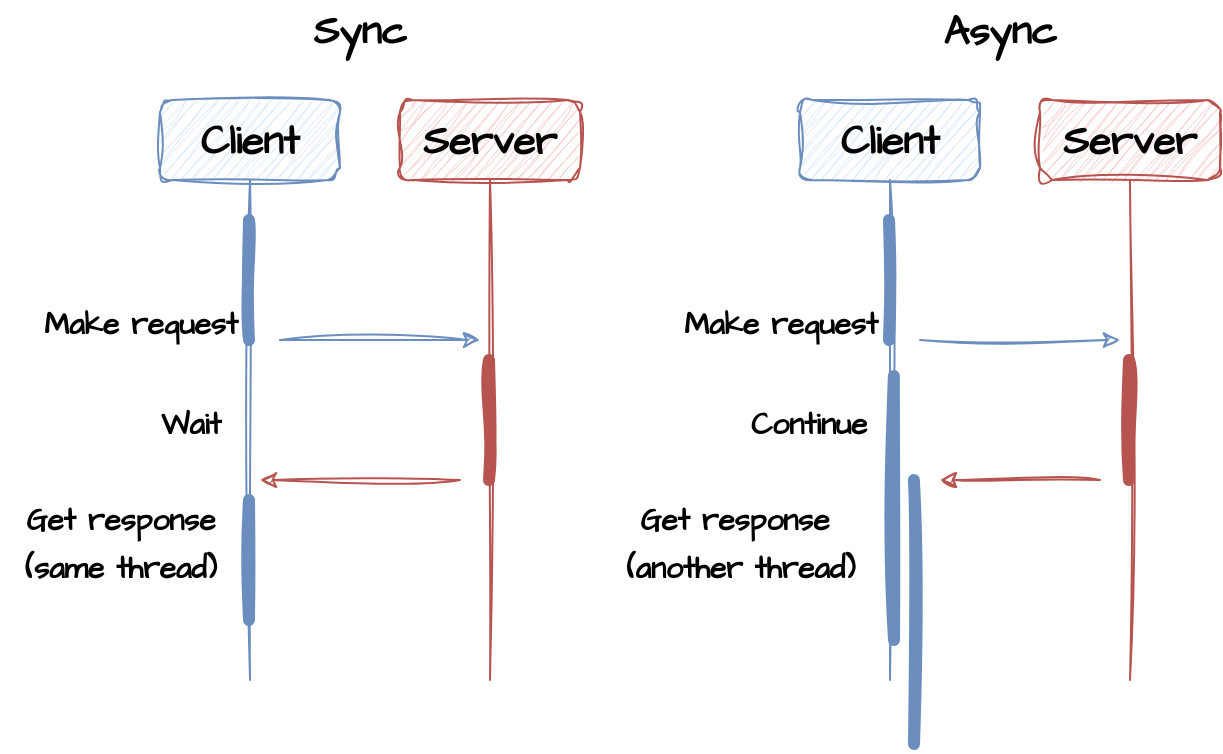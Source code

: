 <mxfile version="22.0.0" type="device">
  <diagram name="Page-1" id="pwtlgOx2QqeAATqgWxTt">
    <mxGraphModel dx="1036" dy="606" grid="1" gridSize="10" guides="1" tooltips="1" connect="1" arrows="1" fold="1" page="1" pageScale="1" pageWidth="827" pageHeight="1169" math="0" shadow="0">
      <root>
        <mxCell id="0" />
        <mxCell id="1" parent="0" />
        <mxCell id="6M25mNTQuhZCqSjypRXR-1" value="&lt;b&gt;Client&lt;/b&gt;" style="rounded=1;whiteSpace=wrap;html=1;sketch=1;hachureGap=4;jiggle=2;curveFitting=1;fontFamily=Architects Daughter;fontSource=https%3A%2F%2Ffonts.googleapis.com%2Fcss%3Ffamily%3DArchitects%2BDaughter;fontSize=20;fillColor=#dae8fc;strokeColor=#6c8ebf;" vertex="1" parent="1">
          <mxGeometry x="90" y="100" width="90" height="40" as="geometry" />
        </mxCell>
        <mxCell id="6M25mNTQuhZCqSjypRXR-3" value="&lt;b&gt;Server&lt;/b&gt;" style="rounded=1;whiteSpace=wrap;html=1;sketch=1;hachureGap=4;jiggle=2;curveFitting=1;fontFamily=Architects Daughter;fontSource=https%3A%2F%2Ffonts.googleapis.com%2Fcss%3Ffamily%3DArchitects%2BDaughter;fontSize=20;fillColor=#f8cecc;strokeColor=#b85450;" vertex="1" parent="1">
          <mxGeometry x="210" y="100" width="90" height="40" as="geometry" />
        </mxCell>
        <mxCell id="6M25mNTQuhZCqSjypRXR-4" value="" style="endArrow=none;html=1;rounded=0;sketch=1;hachureGap=4;jiggle=2;curveFitting=1;fontFamily=Architects Daughter;fontSource=https%3A%2F%2Ffonts.googleapis.com%2Fcss%3Ffamily%3DArchitects%2BDaughter;fontSize=16;entryX=0.5;entryY=1;entryDx=0;entryDy=0;fillColor=#dae8fc;strokeColor=#6c8ebf;" edge="1" parent="1" target="6M25mNTQuhZCqSjypRXR-1">
          <mxGeometry width="50" height="50" relative="1" as="geometry">
            <mxPoint x="135" y="390" as="sourcePoint" />
            <mxPoint x="140" y="150" as="targetPoint" />
          </mxGeometry>
        </mxCell>
        <mxCell id="6M25mNTQuhZCqSjypRXR-5" value="" style="endArrow=none;html=1;rounded=0;sketch=1;hachureGap=4;jiggle=2;curveFitting=1;fontFamily=Architects Daughter;fontSource=https%3A%2F%2Ffonts.googleapis.com%2Fcss%3Ffamily%3DArchitects%2BDaughter;fontSize=16;entryX=0.5;entryY=1;entryDx=0;entryDy=0;fillColor=#f8cecc;strokeColor=#b85450;" edge="1" parent="1" target="6M25mNTQuhZCqSjypRXR-3">
          <mxGeometry width="50" height="50" relative="1" as="geometry">
            <mxPoint x="255" y="390" as="sourcePoint" />
            <mxPoint x="270" y="160" as="targetPoint" />
          </mxGeometry>
        </mxCell>
        <mxCell id="6M25mNTQuhZCqSjypRXR-6" value="" style="endArrow=none;html=1;rounded=0;sketch=1;hachureGap=4;jiggle=2;curveFitting=1;fontFamily=Architects Daughter;fontSource=https%3A%2F%2Ffonts.googleapis.com%2Fcss%3Ffamily%3DArchitects%2BDaughter;fontSize=16;strokeWidth=6;fillColor=#dae8fc;strokeColor=#6c8ebf;" edge="1" parent="1">
          <mxGeometry width="50" height="50" relative="1" as="geometry">
            <mxPoint x="134.5" y="220" as="sourcePoint" />
            <mxPoint x="134.5" y="160" as="targetPoint" />
          </mxGeometry>
        </mxCell>
        <mxCell id="6M25mNTQuhZCqSjypRXR-7" value="" style="endArrow=none;html=1;rounded=0;sketch=1;hachureGap=4;jiggle=2;curveFitting=1;fontFamily=Architects Daughter;fontSource=https%3A%2F%2Ffonts.googleapis.com%2Fcss%3Ffamily%3DArchitects%2BDaughter;fontSize=16;strokeWidth=6;fillColor=#f8cecc;strokeColor=#b85450;" edge="1" parent="1">
          <mxGeometry width="50" height="50" relative="1" as="geometry">
            <mxPoint x="254.5" y="290" as="sourcePoint" />
            <mxPoint x="254.5" y="230" as="targetPoint" />
          </mxGeometry>
        </mxCell>
        <mxCell id="6M25mNTQuhZCqSjypRXR-8" value="" style="endArrow=none;html=1;rounded=0;sketch=1;hachureGap=4;jiggle=2;curveFitting=1;fontFamily=Architects Daughter;fontSource=https%3A%2F%2Ffonts.googleapis.com%2Fcss%3Ffamily%3DArchitects%2BDaughter;fontSize=16;strokeWidth=6;fillColor=#dae8fc;strokeColor=#6c8ebf;" edge="1" parent="1">
          <mxGeometry width="50" height="50" relative="1" as="geometry">
            <mxPoint x="134.5" y="360" as="sourcePoint" />
            <mxPoint x="134.5" y="300" as="targetPoint" />
          </mxGeometry>
        </mxCell>
        <mxCell id="6M25mNTQuhZCqSjypRXR-9" value="" style="endArrow=classic;html=1;rounded=0;sketch=1;hachureGap=4;jiggle=2;curveFitting=1;fontFamily=Architects Daughter;fontSource=https%3A%2F%2Ffonts.googleapis.com%2Fcss%3Ffamily%3DArchitects%2BDaughter;fontSize=16;fillColor=#dae8fc;strokeColor=#6c8ebf;" edge="1" parent="1">
          <mxGeometry width="50" height="50" relative="1" as="geometry">
            <mxPoint x="150" y="220" as="sourcePoint" />
            <mxPoint x="250" y="220" as="targetPoint" />
          </mxGeometry>
        </mxCell>
        <mxCell id="6M25mNTQuhZCqSjypRXR-11" value="" style="endArrow=none;html=1;rounded=0;sketch=1;hachureGap=4;jiggle=2;curveFitting=1;fontFamily=Architects Daughter;fontSource=https%3A%2F%2Ffonts.googleapis.com%2Fcss%3Ffamily%3DArchitects%2BDaughter;fontSize=16;startArrow=classic;startFill=1;endFill=0;fillColor=#f8cecc;strokeColor=#b85450;" edge="1" parent="1">
          <mxGeometry width="50" height="50" relative="1" as="geometry">
            <mxPoint x="140" y="290" as="sourcePoint" />
            <mxPoint x="240" y="290" as="targetPoint" />
          </mxGeometry>
        </mxCell>
        <mxCell id="6M25mNTQuhZCqSjypRXR-13" value="&lt;b&gt;Client&lt;/b&gt;" style="rounded=1;whiteSpace=wrap;html=1;sketch=1;hachureGap=4;jiggle=2;curveFitting=1;fontFamily=Architects Daughter;fontSource=https%3A%2F%2Ffonts.googleapis.com%2Fcss%3Ffamily%3DArchitects%2BDaughter;fontSize=20;fillColor=#dae8fc;strokeColor=#6c8ebf;" vertex="1" parent="1">
          <mxGeometry x="410" y="100" width="90" height="40" as="geometry" />
        </mxCell>
        <mxCell id="6M25mNTQuhZCqSjypRXR-14" value="&lt;b&gt;Server&lt;/b&gt;" style="rounded=1;whiteSpace=wrap;html=1;sketch=1;hachureGap=4;jiggle=2;curveFitting=1;fontFamily=Architects Daughter;fontSource=https%3A%2F%2Ffonts.googleapis.com%2Fcss%3Ffamily%3DArchitects%2BDaughter;fontSize=20;fillColor=#f8cecc;strokeColor=#b85450;" vertex="1" parent="1">
          <mxGeometry x="530" y="100" width="90" height="40" as="geometry" />
        </mxCell>
        <mxCell id="6M25mNTQuhZCqSjypRXR-15" value="" style="endArrow=none;html=1;rounded=0;sketch=1;hachureGap=4;jiggle=2;curveFitting=1;fontFamily=Architects Daughter;fontSource=https%3A%2F%2Ffonts.googleapis.com%2Fcss%3Ffamily%3DArchitects%2BDaughter;fontSize=16;entryX=0.5;entryY=1;entryDx=0;entryDy=0;fillColor=#dae8fc;strokeColor=#6c8ebf;" edge="1" parent="1" target="6M25mNTQuhZCqSjypRXR-13">
          <mxGeometry width="50" height="50" relative="1" as="geometry">
            <mxPoint x="455" y="390" as="sourcePoint" />
            <mxPoint x="460" y="150" as="targetPoint" />
          </mxGeometry>
        </mxCell>
        <mxCell id="6M25mNTQuhZCqSjypRXR-16" value="" style="endArrow=none;html=1;rounded=0;sketch=1;hachureGap=4;jiggle=2;curveFitting=1;fontFamily=Architects Daughter;fontSource=https%3A%2F%2Ffonts.googleapis.com%2Fcss%3Ffamily%3DArchitects%2BDaughter;fontSize=16;entryX=0.5;entryY=1;entryDx=0;entryDy=0;fillColor=#f8cecc;strokeColor=#b85450;" edge="1" parent="1" target="6M25mNTQuhZCqSjypRXR-14">
          <mxGeometry width="50" height="50" relative="1" as="geometry">
            <mxPoint x="575" y="390" as="sourcePoint" />
            <mxPoint x="590" y="160" as="targetPoint" />
          </mxGeometry>
        </mxCell>
        <mxCell id="6M25mNTQuhZCqSjypRXR-17" value="" style="endArrow=none;html=1;rounded=0;sketch=1;hachureGap=4;jiggle=2;curveFitting=1;fontFamily=Architects Daughter;fontSource=https%3A%2F%2Ffonts.googleapis.com%2Fcss%3Ffamily%3DArchitects%2BDaughter;fontSize=16;strokeWidth=6;fillColor=#dae8fc;strokeColor=#6c8ebf;" edge="1" parent="1">
          <mxGeometry width="50" height="50" relative="1" as="geometry">
            <mxPoint x="454.5" y="220" as="sourcePoint" />
            <mxPoint x="454.5" y="160" as="targetPoint" />
          </mxGeometry>
        </mxCell>
        <mxCell id="6M25mNTQuhZCqSjypRXR-18" value="" style="endArrow=none;html=1;rounded=0;sketch=1;hachureGap=4;jiggle=2;curveFitting=1;fontFamily=Architects Daughter;fontSource=https%3A%2F%2Ffonts.googleapis.com%2Fcss%3Ffamily%3DArchitects%2BDaughter;fontSize=16;strokeWidth=6;fillColor=#f8cecc;strokeColor=#b85450;" edge="1" parent="1">
          <mxGeometry width="50" height="50" relative="1" as="geometry">
            <mxPoint x="574.5" y="290" as="sourcePoint" />
            <mxPoint x="574.5" y="230" as="targetPoint" />
          </mxGeometry>
        </mxCell>
        <mxCell id="6M25mNTQuhZCqSjypRXR-19" value="" style="endArrow=none;html=1;rounded=0;sketch=1;hachureGap=4;jiggle=2;curveFitting=1;fontFamily=Architects Daughter;fontSource=https%3A%2F%2Ffonts.googleapis.com%2Fcss%3Ffamily%3DArchitects%2BDaughter;fontSize=16;strokeWidth=6;fillColor=#dae8fc;strokeColor=#6c8ebf;" edge="1" parent="1">
          <mxGeometry width="50" height="50" relative="1" as="geometry">
            <mxPoint x="457" y="370" as="sourcePoint" />
            <mxPoint x="456.942" y="238" as="targetPoint" />
          </mxGeometry>
        </mxCell>
        <mxCell id="6M25mNTQuhZCqSjypRXR-20" value="" style="endArrow=classic;html=1;rounded=0;sketch=1;hachureGap=4;jiggle=2;curveFitting=1;fontFamily=Architects Daughter;fontSource=https%3A%2F%2Ffonts.googleapis.com%2Fcss%3Ffamily%3DArchitects%2BDaughter;fontSize=16;fillColor=#dae8fc;strokeColor=#6c8ebf;" edge="1" parent="1">
          <mxGeometry width="50" height="50" relative="1" as="geometry">
            <mxPoint x="470" y="220" as="sourcePoint" />
            <mxPoint x="570" y="220" as="targetPoint" />
          </mxGeometry>
        </mxCell>
        <mxCell id="6M25mNTQuhZCqSjypRXR-21" value="" style="endArrow=none;html=1;rounded=0;sketch=1;hachureGap=4;jiggle=2;curveFitting=1;fontFamily=Architects Daughter;fontSource=https%3A%2F%2Ffonts.googleapis.com%2Fcss%3Ffamily%3DArchitects%2BDaughter;fontSize=16;startArrow=classic;startFill=1;endFill=0;fillColor=#f8cecc;strokeColor=#b85450;" edge="1" parent="1">
          <mxGeometry width="50" height="50" relative="1" as="geometry">
            <mxPoint x="480" y="290" as="sourcePoint" />
            <mxPoint x="560" y="290" as="targetPoint" />
          </mxGeometry>
        </mxCell>
        <mxCell id="6M25mNTQuhZCqSjypRXR-23" value="&lt;b&gt;&lt;font style=&quot;font-size: 15px;&quot;&gt;Make request&lt;/font&gt;&lt;/b&gt;" style="text;html=1;align=center;verticalAlign=middle;resizable=0;points=[];autosize=1;strokeColor=none;fillColor=none;fontSize=20;fontFamily=Architects Daughter;" vertex="1" parent="1">
          <mxGeometry x="20" y="190" width="120" height="40" as="geometry" />
        </mxCell>
        <mxCell id="6M25mNTQuhZCqSjypRXR-24" value="&lt;b&gt;&lt;font style=&quot;font-size: 15px;&quot;&gt;Make request&lt;/font&gt;&lt;/b&gt;" style="text;html=1;align=center;verticalAlign=middle;resizable=0;points=[];autosize=1;strokeColor=none;fillColor=none;fontSize=20;fontFamily=Architects Daughter;" vertex="1" parent="1">
          <mxGeometry x="340" y="190" width="120" height="40" as="geometry" />
        </mxCell>
        <mxCell id="6M25mNTQuhZCqSjypRXR-25" value="&lt;b&gt;&lt;font style=&quot;font-size: 15px;&quot;&gt;Wait&lt;/font&gt;&lt;/b&gt;" style="text;html=1;align=center;verticalAlign=middle;resizable=0;points=[];autosize=1;strokeColor=none;fillColor=none;fontSize=20;fontFamily=Architects Daughter;" vertex="1" parent="1">
          <mxGeometry x="80" y="240" width="50" height="40" as="geometry" />
        </mxCell>
        <mxCell id="6M25mNTQuhZCqSjypRXR-26" value="&lt;b&gt;&lt;font style=&quot;font-size: 15px;&quot;&gt;Continue&lt;/font&gt;&lt;/b&gt;" style="text;html=1;align=center;verticalAlign=middle;resizable=0;points=[];autosize=1;strokeColor=none;fillColor=none;fontSize=20;fontFamily=Architects Daughter;" vertex="1" parent="1">
          <mxGeometry x="374" y="240" width="80" height="40" as="geometry" />
        </mxCell>
        <mxCell id="6M25mNTQuhZCqSjypRXR-27" value="&lt;b&gt;&lt;font style=&quot;font-size: 15px;&quot;&gt;Get response&amp;nbsp;&lt;br&gt;(another thread)&lt;br&gt;&lt;/font&gt;&lt;/b&gt;" style="text;html=1;align=center;verticalAlign=middle;resizable=0;points=[];autosize=1;strokeColor=none;fillColor=none;fontSize=20;fontFamily=Architects Daughter;" vertex="1" parent="1">
          <mxGeometry x="310" y="290" width="140" height="60" as="geometry" />
        </mxCell>
        <mxCell id="6M25mNTQuhZCqSjypRXR-28" value="&lt;b&gt;&lt;font style=&quot;font-size: 15px;&quot;&gt;Get response &lt;br&gt;(same thread)&lt;br&gt;&lt;/font&gt;&lt;/b&gt;" style="text;html=1;align=center;verticalAlign=middle;resizable=0;points=[];autosize=1;strokeColor=none;fillColor=none;fontSize=20;fontFamily=Architects Daughter;" vertex="1" parent="1">
          <mxGeometry x="10" y="290" width="120" height="60" as="geometry" />
        </mxCell>
        <mxCell id="6M25mNTQuhZCqSjypRXR-29" value="Sync" style="text;html=1;strokeColor=none;fillColor=none;align=center;verticalAlign=middle;whiteSpace=wrap;rounded=0;fontSize=20;fontFamily=Architects Daughter;fontStyle=1" vertex="1" parent="1">
          <mxGeometry x="160" y="50" width="60" height="30" as="geometry" />
        </mxCell>
        <mxCell id="6M25mNTQuhZCqSjypRXR-31" value="Async" style="text;html=1;strokeColor=none;fillColor=none;align=center;verticalAlign=middle;whiteSpace=wrap;rounded=0;fontSize=20;fontFamily=Architects Daughter;fontStyle=1" vertex="1" parent="1">
          <mxGeometry x="480" y="50" width="60" height="30" as="geometry" />
        </mxCell>
        <mxCell id="6M25mNTQuhZCqSjypRXR-32" value="" style="endArrow=none;html=1;rounded=0;sketch=1;hachureGap=4;jiggle=2;curveFitting=1;fontFamily=Architects Daughter;fontSource=https%3A%2F%2Ffonts.googleapis.com%2Fcss%3Ffamily%3DArchitects%2BDaughter;fontSize=16;strokeWidth=6;fillColor=#dae8fc;strokeColor=#6c8ebf;" edge="1" parent="1">
          <mxGeometry width="50" height="50" relative="1" as="geometry">
            <mxPoint x="467" y="422" as="sourcePoint" />
            <mxPoint x="466.942" y="290" as="targetPoint" />
          </mxGeometry>
        </mxCell>
      </root>
    </mxGraphModel>
  </diagram>
</mxfile>
